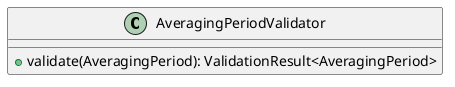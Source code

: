 @startuml

    class AveragingPeriodValidator [[AveragingPeriodValidator.html]] {
        +validate(AveragingPeriod): ValidationResult<AveragingPeriod>
    }

@enduml
